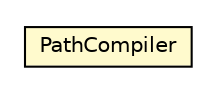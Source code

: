 #!/usr/local/bin/dot
#
# Class diagram 
# Generated by UMLGraph version R5_6-24-gf6e263 (http://www.umlgraph.org/)
#

digraph G {
	edge [fontname="Helvetica",fontsize=10,labelfontname="Helvetica",labelfontsize=10];
	node [fontname="Helvetica",fontsize=10,shape=plaintext];
	nodesep=0.25;
	ranksep=0.5;
	// net.trajano.doxdb.jsonpath.internal.PathCompiler
	c3299 [label=<<table title="net.trajano.doxdb.jsonpath.internal.PathCompiler" border="0" cellborder="1" cellspacing="0" cellpadding="2" port="p" bgcolor="lemonChiffon" href="./PathCompiler.html">
		<tr><td><table border="0" cellspacing="0" cellpadding="1">
<tr><td align="center" balign="center"> PathCompiler </td></tr>
		</table></td></tr>
		</table>>, URL="./PathCompiler.html", fontname="Helvetica", fontcolor="black", fontsize=10.0];
}

